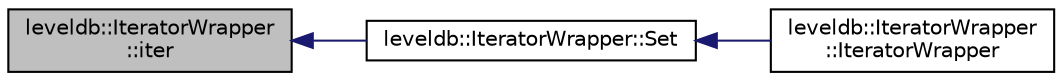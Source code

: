 digraph "leveldb::IteratorWrapper::iter"
{
  edge [fontname="Helvetica",fontsize="10",labelfontname="Helvetica",labelfontsize="10"];
  node [fontname="Helvetica",fontsize="10",shape=record];
  rankdir="LR";
  Node1 [label="leveldb::IteratorWrapper\l::iter",height=0.2,width=0.4,color="black", fillcolor="grey75", style="filled" fontcolor="black"];
  Node1 -> Node2 [dir="back",color="midnightblue",fontsize="10",style="solid",fontname="Helvetica"];
  Node2 [label="leveldb::IteratorWrapper::Set",height=0.2,width=0.4,color="black", fillcolor="white", style="filled",URL="$classleveldb_1_1_iterator_wrapper.html#ae14dd8ac682dd596ba2a3d2407e1a4fd"];
  Node2 -> Node3 [dir="back",color="midnightblue",fontsize="10",style="solid",fontname="Helvetica"];
  Node3 [label="leveldb::IteratorWrapper\l::IteratorWrapper",height=0.2,width=0.4,color="black", fillcolor="white", style="filled",URL="$classleveldb_1_1_iterator_wrapper.html#ab4714f21809e357b4d5b6bdbec4fe98f"];
}
